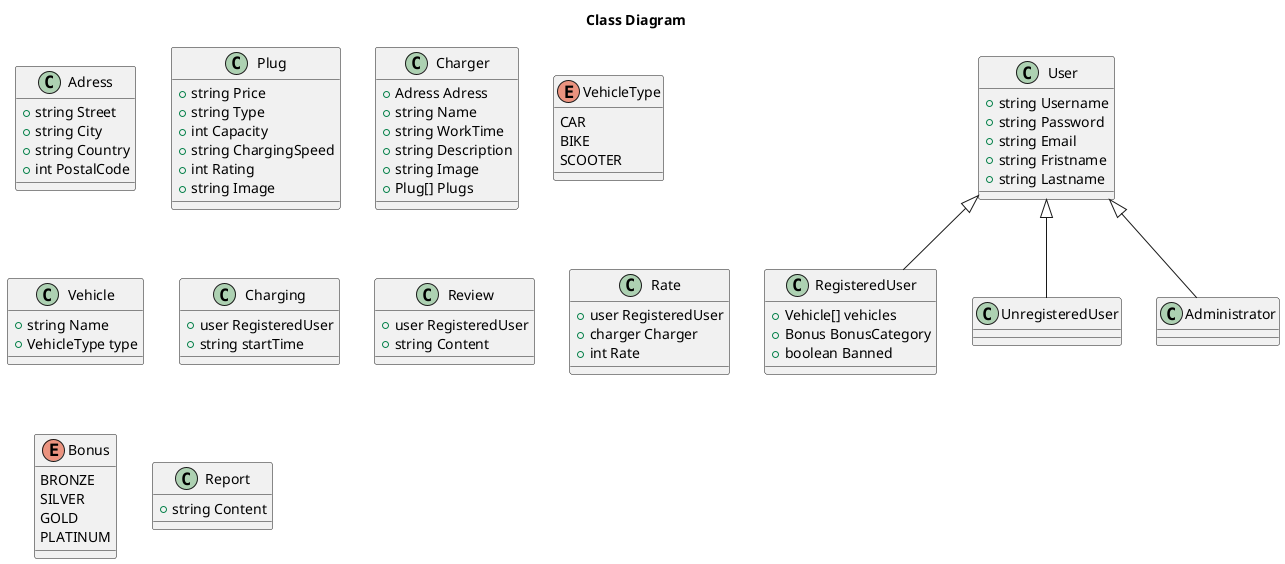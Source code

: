 @startuml

title Class Diagram

class Adress {
  +string Street
  +string City
  +string Country
  +int PostalCode
}

class Plug {
    +string Price
    +string Type
    +int Capacity
    +string ChargingSpeed
    +int Rating
    +string Image
}

class Charger {
  +Adress Adress
  +string Name
  +string WorkTime
  +string Description
  +string Image
  +Plug[] Plugs
}

class User {
    +string Username
    +string Password
    +string Email
    +string Fristname
    +string Lastname
}

enum VehicleType {
    CAR
    BIKE
    SCOOTER
}

class Vehicle {
    +string Name
    +VehicleType type
}

class RegisteredUser {
    +Vehicle[] vehicles
    +Bonus BonusCategory
    +boolean Banned
}

User <|-- RegisteredUser
User <|-- UnregisteredUser
User <|-- Administrator

class Charging {
    +user RegisteredUser
    +string startTime
}

class Review {
    +user RegisteredUser
    +string Content
}

class Rate {
    +user RegisteredUser
    +charger Charger
    +int Rate
}

enum Bonus {
    BRONZE
    SILVER
    GOLD
    PLATINUM
}

class Report {
    +string Content
}

@enduml